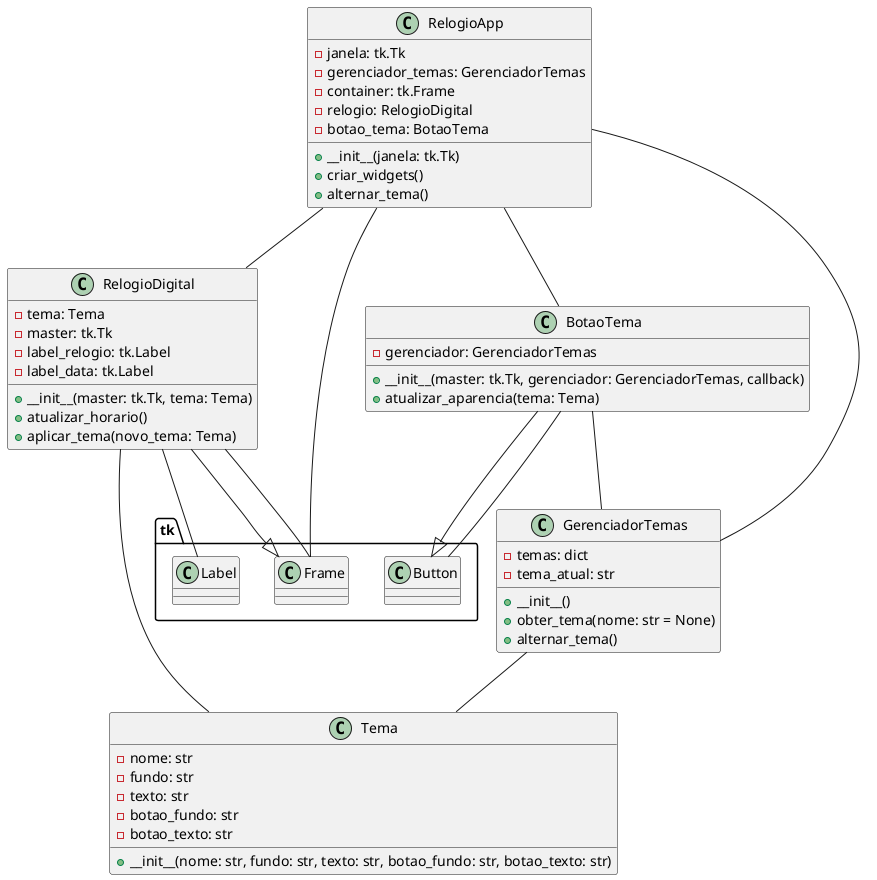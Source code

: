 @startuml
class Tema {
    - nome: str
    - fundo: str
    - texto: str
    - botao_fundo: str
    - botao_texto: str
    + __init__(nome: str, fundo: str, texto: str, botao_fundo: str, botao_texto: str)
}

class RelogioDigital {
    - tema: Tema
    - master: tk.Tk
    - label_relogio: tk.Label
    - label_data: tk.Label
    + __init__(master: tk.Tk, tema: Tema)
    + atualizar_horario()
    + aplicar_tema(novo_tema: Tema)
}

class GerenciadorTemas {
    - temas: dict
    - tema_atual: str
    + __init__()
    + obter_tema(nome: str = None)
    + alternar_tema()
}

class BotaoTema {
    - gerenciador: GerenciadorTemas
    + __init__(master: tk.Tk, gerenciador: GerenciadorTemas, callback)
    + atualizar_aparencia(tema: Tema)
}

class RelogioApp {
    - janela: tk.Tk
    - gerenciador_temas: GerenciadorTemas
    - container: tk.Frame
    - relogio: RelogioDigital
    - botao_tema: BotaoTema
    + __init__(janela: tk.Tk)
    + criar_widgets()
    + alternar_tema()
}

RelogioDigital -- Tema
RelogioDigital -- tk.Label
GerenciadorTemas -- Tema
BotaoTema -- GerenciadorTemas
RelogioApp -- GerenciadorTemas
RelogioApp -- RelogioDigital
RelogioApp -- BotaoTema
RelogioDigital -- tk.Frame
BotaoTema -- tk.Button
RelogioApp -- tk.Frame

tk.Frame <|-- RelogioDigital
tk.Button <|-- BotaoTema

@enduml